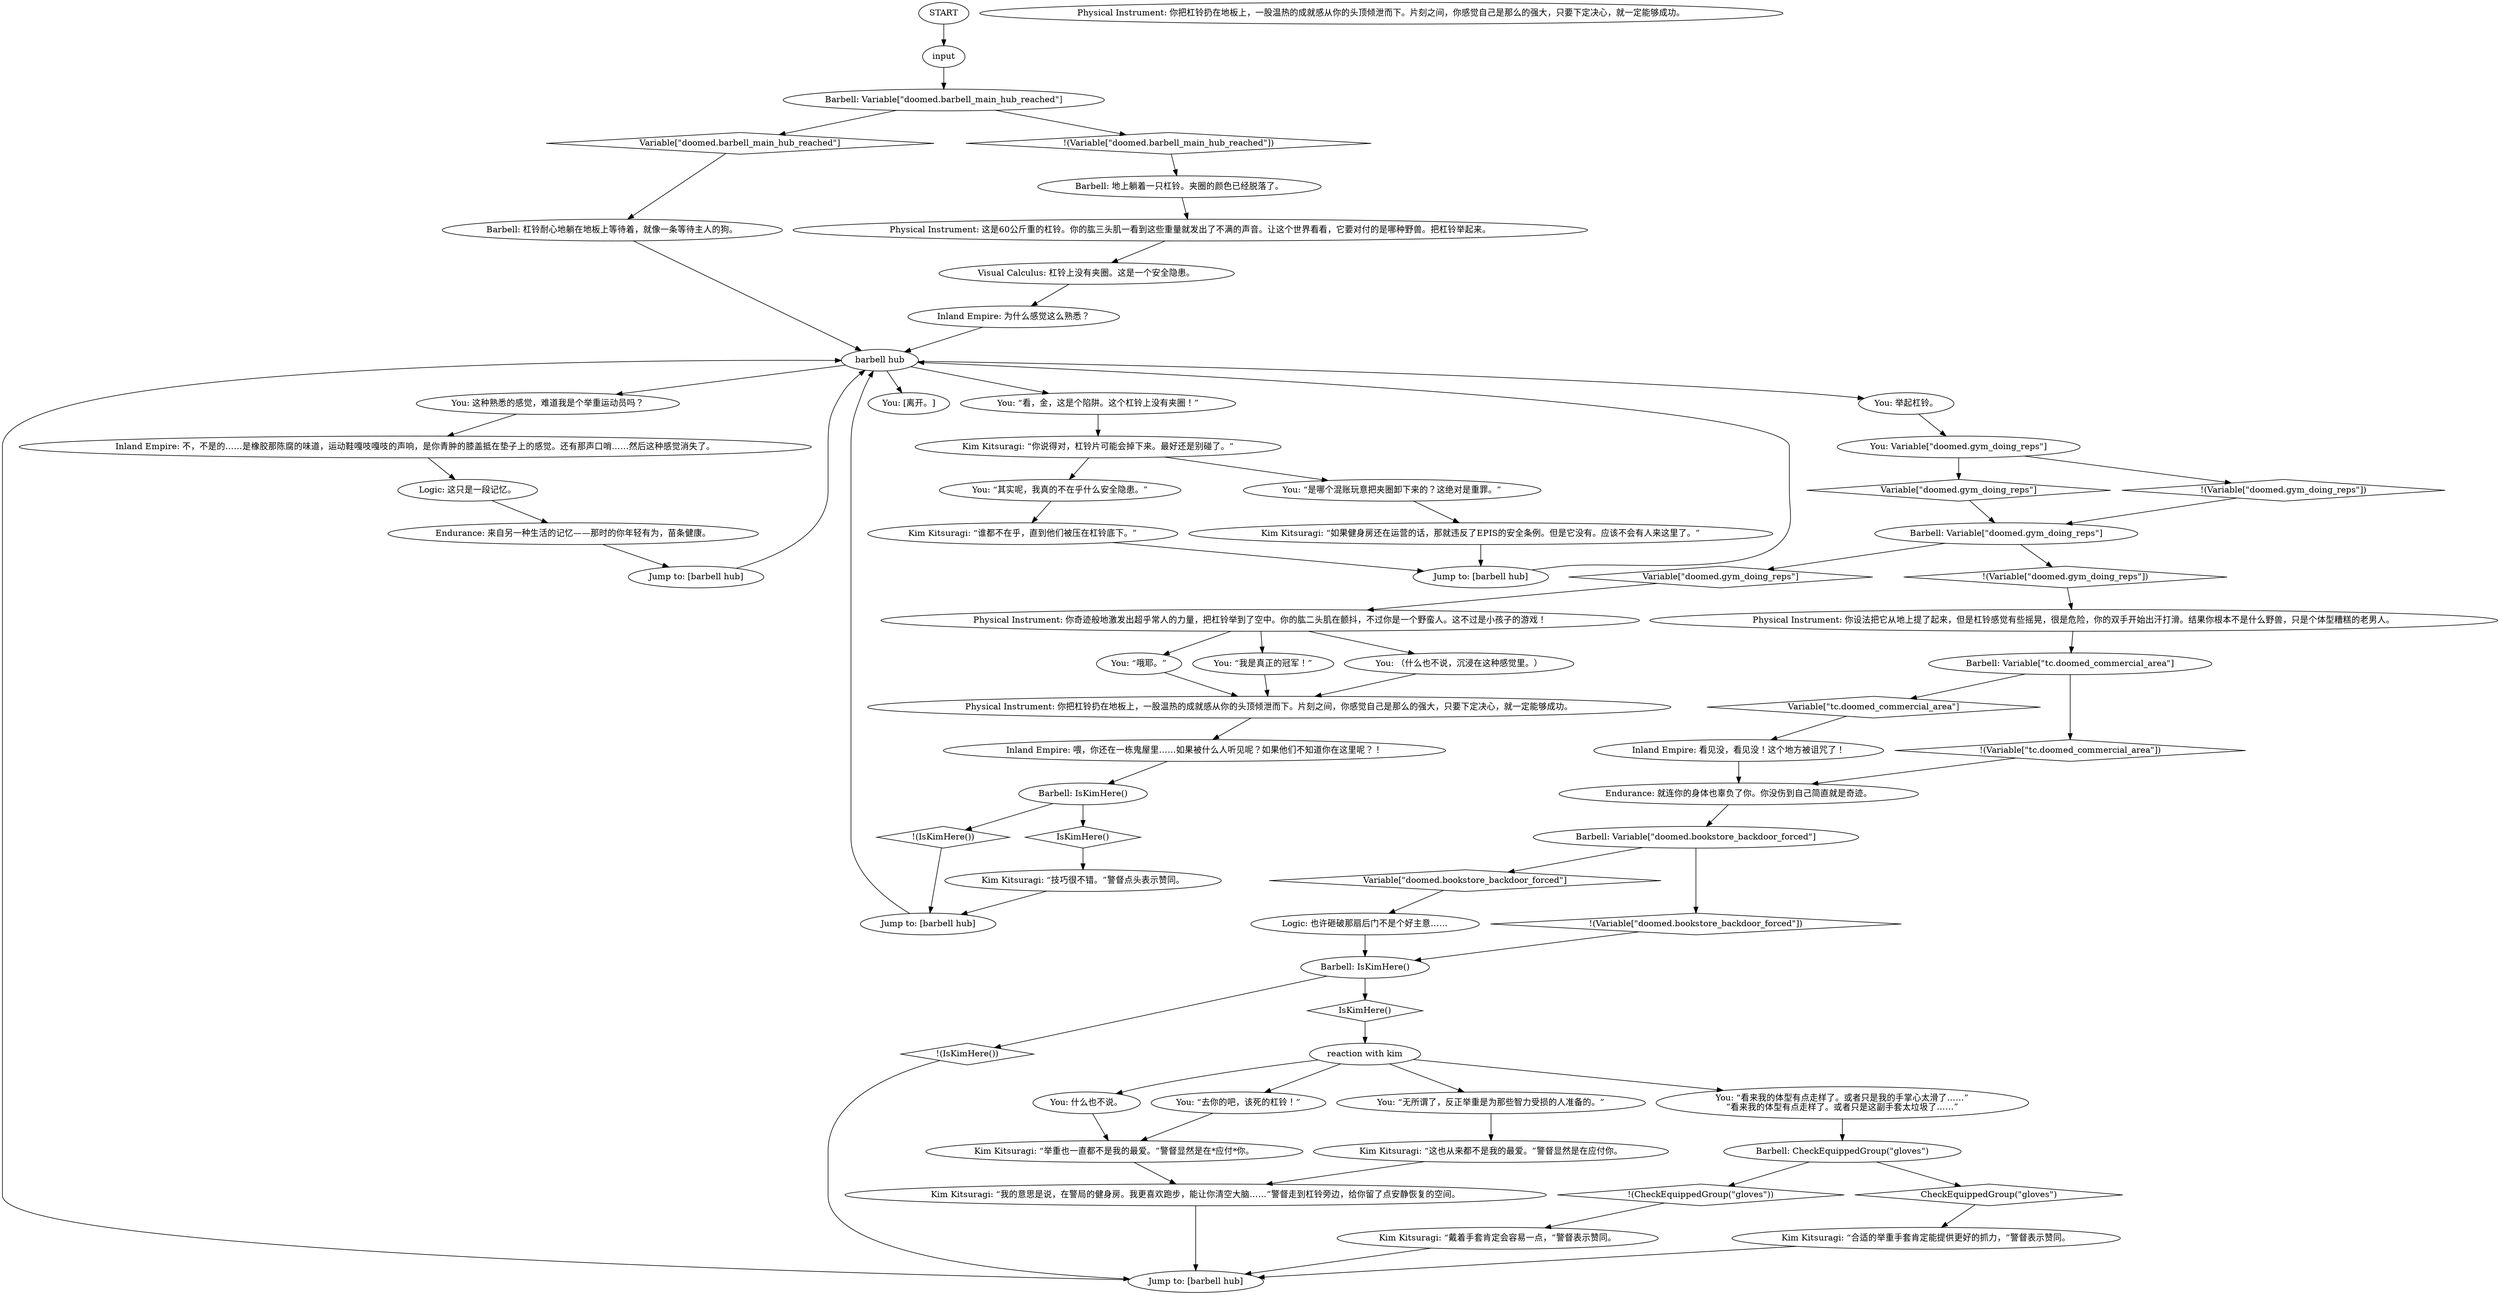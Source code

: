 # DOOMED / BARBELL
# You can lift the barbell.
# ==================================================
digraph G {
	  0 [label="START"];
	  1 [label="input"];
	  2 [label="Logic: 也许砸破那扇后门不是个好主意……"];
	  3 [label="You: 什么也不说。"];
	  4 [label="Barbell: IsKimHere()"];
	  5 [label="IsKimHere()", shape=diamond];
	  6 [label="!(IsKimHere())", shape=diamond];
	  7 [label="You: “是哪个混账玩意把夹圈卸下来的？这绝对是重罪。”"];
	  8 [label="Jump to: [barbell hub]"];
	  9 [label="reaction with kim"];
	  11 [label="Kim Kitsuragi: “戴着手套肯定会容易一点，”警督表示赞同。"];
	  12 [label="You: 这种熟悉的感觉，难道我是个举重运动员吗？"];
	  13 [label="Barbell: 地上躺着一只杠铃。夹圈的颜色已经脱落了。"];
	  14 [label="Physical Instrument: 你奇迹般地激发出超乎常人的力量，把杠铃举到了空中。你的肱二头肌在颤抖，不过你是一个野蛮人。这不过是小孩子的游戏！"];
	  15 [label="You: [离开。]"];
	  16 [label="Barbell: Variable[\"doomed.bookstore_backdoor_forced\"]"];
	  17 [label="Variable[\"doomed.bookstore_backdoor_forced\"]", shape=diamond];
	  18 [label="!(Variable[\"doomed.bookstore_backdoor_forced\"])", shape=diamond];
	  19 [label="You: “其实呢，我真的不在乎什么安全隐患。”"];
	  20 [label="Kim Kitsuragi: “谁都不在乎，直到他们被压在杠铃底下。”"];
	  21 [label="You: “哦耶。”"];
	  22 [label="Jump to: [barbell hub]"];
	  23 [label="Physical Instrument: 你把杠铃扔在地板上，一股温热的成就感从你的头顶倾泄而下。片刻之间，你感觉自己是那么的强大，只要下定决心，就一定能够成功。"];
	  24 [label="Visual Calculus: 杠铃上没有夹圈。这是一个安全隐患。"];
	  25 [label="Kim Kitsuragi: “合适的举重手套肯定能提供更好的抓力，”警督表示赞同。"];
	  26 [label="You: “我是真正的冠军！”"];
	  27 [label="Logic: 这只是一段记忆。"];
	  28 [label="Barbell: 杠铃耐心地躺在地板上等待着，就像一条等待主人的狗。"];
	  29 [label="Barbell: Variable[\"doomed.gym_doing_reps\"]"];
	  30 [label="Variable[\"doomed.gym_doing_reps\"]", shape=diamond];
	  31 [label="!(Variable[\"doomed.gym_doing_reps\"])", shape=diamond];
	  32 [label="Kim Kitsuragi: “我的意思是说，在警局的健身房。我更喜欢跑步，能让你清空大脑……”警督走到杠铃旁边，给你留了点安静恢复的空间。"];
	  33 [label="Jump to: [barbell hub]"];
	  34 [label="Barbell: Variable[\"tc.doomed_commercial_area\"]"];
	  35 [label="Variable[\"tc.doomed_commercial_area\"]", shape=diamond];
	  36 [label="!(Variable[\"tc.doomed_commercial_area\"])", shape=diamond];
	  37 [label="Kim Kitsuragi: “技巧很不错。”警督点头表示赞同。"];
	  38 [label="Kim Kitsuragi: “如果健身房还在运营的话，那就违反了EPIS的安全条例。但是它没有。应该不会有人来这里了。”"];
	  39 [label="You: “去你的吧，该死的杠铃！”"];
	  40 [label="Kim Kitsuragi: “举重也一直都不是我的最爱。”警督显然是在*应付*你。"];
	  41 [label="Inland Empire: 为什么感觉这么熟悉？"];
	  42 [label="Endurance: 来自另一种生活的记忆——那时的你年轻有为，苗条健康。"];
	  43 [label="Kim Kitsuragi: “你说得对，杠铃片可能会掉下来。最好还是别碰了。”"];
	  44 [label="Physical Instrument: 这是60公斤重的杠铃。你的肱三头肌一看到这些重量就发出了不满的声音。让这个世界看看，它要对付的是哪种野兽。把杠铃举起来。"];
	  45 [label="You: “无所谓了，反正举重是为那些智力受损的人准备的。”"];
	  46 [label="You: “看来我的体型有点走样了。或者只是我的手掌心太滑了……”\n“看来我的体型有点走样了。或者只是这副手套太垃圾了……”"];
	  47 [label="Physical Instrument: 你设法把它从地上提了起来，但是杠铃感觉有些摇晃，很是危险，你的双手开始出汗打滑。结果你根本不是什么野兽，只是个体型糟糕的老男人。"];
	  48 [label="Physical Instrument: 你把杠铃扔在地板上，一股温热的成就感从你的头顶倾泄而下。片刻之间，你感觉自己是那么的强大，只要下定决心，就一定能够成功。"];
	  49 [label="Barbell: CheckEquippedGroup(\"gloves\")"];
	  50 [label="CheckEquippedGroup(\"gloves\")", shape=diamond];
	  51 [label="!(CheckEquippedGroup(\"gloves\"))", shape=diamond];
	  52 [label="You: “看，金，这是个陷阱。这个杠铃上没有夹圈！”"];
	  53 [label="Barbell: IsKimHere()"];
	  54 [label="IsKimHere()", shape=diamond];
	  55 [label="!(IsKimHere())", shape=diamond];
	  56 [label="Kim Kitsuragi: “这也从来都不是我的最爱。”警督显然是在应付你。"];
	  57 [label="You: 举起杠铃。"];
	  58 [label="You: Variable[\"doomed.gym_doing_reps\"]"];
	  59 [label="Variable[\"doomed.gym_doing_reps\"]", shape=diamond];
	  60 [label="!(Variable[\"doomed.gym_doing_reps\"])", shape=diamond];
	  61 [label="Endurance: 就连你的身体也辜负了你。你没伤到自己简直就是奇迹。"];
	  62 [label="Inland Empire: 不，不是的……是橡胶那陈腐的味道，运动鞋嘎吱嘎吱的声响，是你青肿的膝盖抵在垫子上的感觉。还有那声口哨……然后这种感觉消失了。"];
	  63 [label="Inland Empire: 看见没，看见没！这个地方被诅咒了！"];
	  64 [label="Inland Empire: 喂，你还在一栋鬼屋里……如果被什么人听见呢？如果他们不知道你在这里呢？！"];
	  65 [label="Barbell: Variable[\"doomed.barbell_main_hub_reached\"]"];
	  66 [label="Variable[\"doomed.barbell_main_hub_reached\"]", shape=diamond];
	  67 [label="!(Variable[\"doomed.barbell_main_hub_reached\"])", shape=diamond];
	  68 [label="barbell hub"];
	  69 [label="Jump to: [barbell hub]"];
	  70 [label="You: （什么也不说，沉浸在这种感觉里。）"];
	  0 -> 1
	  1 -> 65
	  2 -> 53
	  3 -> 40
	  4 -> 5
	  4 -> 6
	  5 -> 37
	  6 -> 33
	  7 -> 38
	  8 -> 68
	  9 -> 3
	  9 -> 45
	  9 -> 46
	  9 -> 39
	  11 -> 8
	  12 -> 62
	  13 -> 44
	  14 -> 26
	  14 -> 21
	  14 -> 70
	  16 -> 17
	  16 -> 18
	  17 -> 2
	  18 -> 53
	  19 -> 20
	  20 -> 69
	  21 -> 48
	  22 -> 68
	  24 -> 41
	  25 -> 8
	  26 -> 48
	  27 -> 42
	  28 -> 68
	  29 -> 30
	  29 -> 31
	  30 -> 14
	  31 -> 47
	  32 -> 8
	  33 -> 68
	  34 -> 35
	  34 -> 36
	  35 -> 63
	  36 -> 61
	  37 -> 33
	  38 -> 69
	  39 -> 40
	  40 -> 32
	  41 -> 68
	  42 -> 22
	  43 -> 19
	  43 -> 7
	  44 -> 24
	  45 -> 56
	  46 -> 49
	  47 -> 34
	  48 -> 64
	  49 -> 50
	  49 -> 51
	  50 -> 25
	  51 -> 11
	  52 -> 43
	  53 -> 54
	  53 -> 55
	  54 -> 9
	  55 -> 8
	  56 -> 32
	  57 -> 58
	  58 -> 59
	  58 -> 60
	  59 -> 29
	  60 -> 29
	  61 -> 16
	  62 -> 27
	  63 -> 61
	  64 -> 4
	  65 -> 66
	  65 -> 67
	  66 -> 28
	  67 -> 13
	  68 -> 57
	  68 -> 12
	  68 -> 52
	  68 -> 15
	  69 -> 68
	  70 -> 48
}

